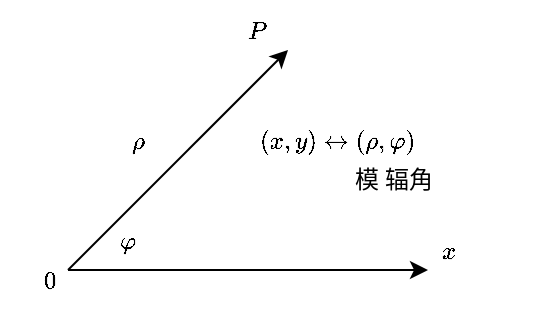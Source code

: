 <mxfile version="21.6.5" type="device">
  <diagram name="第 1 页" id="MaitGPI-S_txmcD9HwoG">
    <mxGraphModel dx="523" dy="390" grid="1" gridSize="10" guides="1" tooltips="1" connect="1" arrows="1" fold="1" page="1" pageScale="1" pageWidth="827" pageHeight="1169" math="1" shadow="0">
      <root>
        <mxCell id="0" />
        <mxCell id="jPiYd9RU20gvULt59Yll-2" value="坐标轴" parent="0" />
        <mxCell id="8UdL5ykclIeKqm7qH8z4-0" value="" style="endArrow=classic;html=1;rounded=0;fontFamily=Times New Roman;" parent="jPiYd9RU20gvULt59Yll-2" edge="1">
          <mxGeometry width="50" height="50" relative="1" as="geometry">
            <mxPoint x="280" y="440" as="sourcePoint" />
            <mxPoint x="460" y="440" as="targetPoint" />
          </mxGeometry>
        </mxCell>
        <mxCell id="d7znKjdg1P3a72jGB6Vq-0" value="$$\rho$$" style="text;html=1;align=center;verticalAlign=middle;resizable=0;points=[];autosize=1;strokeColor=none;fillColor=none;fontFamily=Times New Roman;" vertex="1" parent="jPiYd9RU20gvULt59Yll-2">
          <mxGeometry x="280" y="360" width="70" height="30" as="geometry" />
        </mxCell>
        <mxCell id="d7znKjdg1P3a72jGB6Vq-4" value="$$\varphi$$" style="text;html=1;align=center;verticalAlign=middle;resizable=0;points=[];autosize=1;strokeColor=none;fillColor=none;fontFamily=Times New Roman;" vertex="1" parent="jPiYd9RU20gvULt59Yll-2">
          <mxGeometry x="270" y="410" width="80" height="30" as="geometry" />
        </mxCell>
        <mxCell id="d7znKjdg1P3a72jGB6Vq-5" value="辐角" style="text;html=1;align=center;verticalAlign=middle;resizable=0;points=[];autosize=1;strokeColor=none;fillColor=none;fontFamily=黑体;" vertex="1" parent="jPiYd9RU20gvULt59Yll-2">
          <mxGeometry x="425" y="380" width="50" height="30" as="geometry" />
        </mxCell>
        <mxCell id="jPiYd9RU20gvULt59Yll-3" value="图线" parent="0" />
        <mxCell id="8UdL5ykclIeKqm7qH8z4-3" value="" style="endArrow=classic;html=1;rounded=0;fontFamily=Times New Roman;" parent="jPiYd9RU20gvULt59Yll-3" edge="1">
          <mxGeometry width="50" height="50" relative="1" as="geometry">
            <mxPoint x="280" y="440" as="sourcePoint" />
            <mxPoint x="390" y="330" as="targetPoint" />
          </mxGeometry>
        </mxCell>
        <mxCell id="8UdL5ykclIeKqm7qH8z4-2" value="文本" parent="0" />
        <mxCell id="znfay48kux2PREKNp4i7-4" value="$$x$$" style="text;html=1;align=center;verticalAlign=middle;resizable=0;points=[];autosize=1;strokeColor=none;fillColor=none;fontFamily=Times New Roman;" parent="8UdL5ykclIeKqm7qH8z4-2" vertex="1">
          <mxGeometry x="445" y="414.5" width="50" height="30" as="geometry" />
        </mxCell>
        <mxCell id="znfay48kux2PREKNp4i7-3" value="$$P$$" style="text;html=1;align=center;verticalAlign=middle;resizable=0;points=[];autosize=1;strokeColor=none;fillColor=none;fontFamily=Times New Roman;" parent="8UdL5ykclIeKqm7qH8z4-2" vertex="1">
          <mxGeometry x="349" y="305" width="50" height="30" as="geometry" />
        </mxCell>
        <mxCell id="znfay48kux2PREKNp4i7-7" value="模" style="text;html=1;align=center;verticalAlign=middle;resizable=0;points=[];autosize=1;strokeColor=none;fillColor=none;fontFamily=黑体;" parent="8UdL5ykclIeKqm7qH8z4-2" vertex="1">
          <mxGeometry x="409" y="380" width="40" height="30" as="geometry" />
        </mxCell>
        <mxCell id="znfay48kux2PREKNp4i7-9" value="$$(x,y) \leftrightarrow (\rho,\varphi)$$" style="text;html=1;align=center;verticalAlign=middle;resizable=0;points=[];autosize=1;strokeColor=none;fillColor=none;fontFamily=Times New Roman;" parent="8UdL5ykclIeKqm7qH8z4-2" vertex="1">
          <mxGeometry x="309" y="360" width="210" height="30" as="geometry" />
        </mxCell>
        <mxCell id="znfay48kux2PREKNp4i7-12" value="$$0$$" style="text;html=1;align=center;verticalAlign=middle;resizable=0;points=[];autosize=1;strokeColor=none;fillColor=none;fontFamily=Times New Roman;" parent="8UdL5ykclIeKqm7qH8z4-2" vertex="1">
          <mxGeometry x="246" y="430" width="50" height="30" as="geometry" />
        </mxCell>
      </root>
    </mxGraphModel>
  </diagram>
</mxfile>
